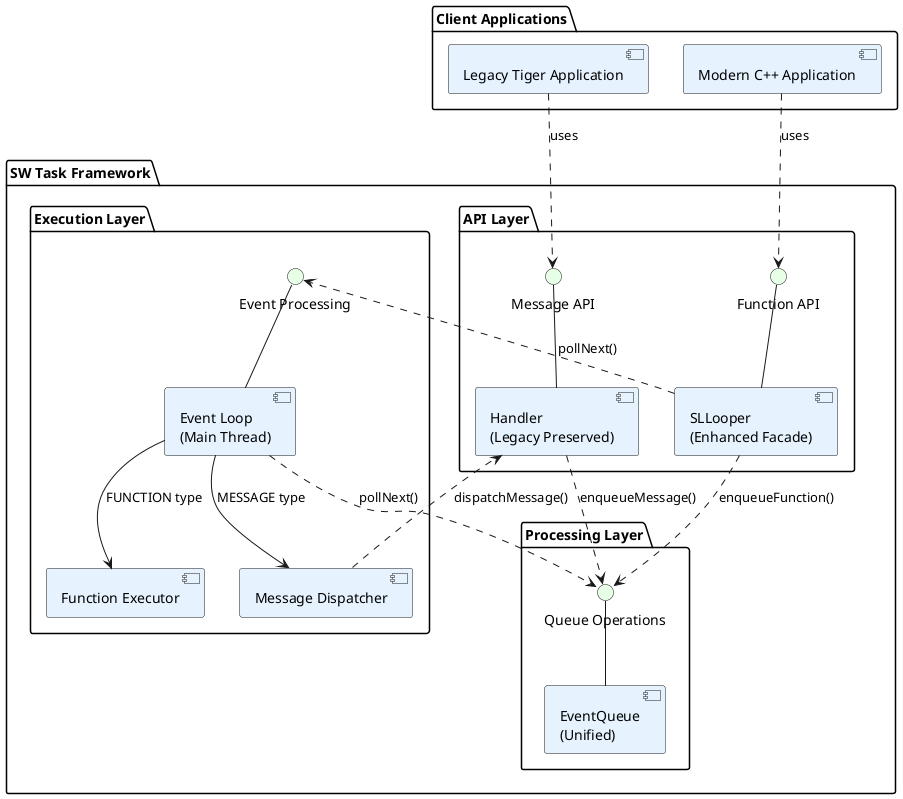 
@startuml
'title "SW Task Framework - Component & Connector View (Backward Compatible Design)"

!define COMPONENT_COLOR #E6F3FF
!define CONNECTOR_COLOR #FFE6E6
!define INTERFACE_COLOR #E6FFE6

package "Client Applications" as ClientApps {
    component [Legacy Tiger Application] as LegacyApp COMPONENT_COLOR
    component [Modern C++ Application] as ModernApp COMPONENT_COLOR
}

package "SW Task Framework" as Framework {
    
    package "API Layer" as APILayer {
        interface "Message API" as MessageAPI INTERFACE_COLOR
        interface "Function API" as FunctionAPI INTERFACE_COLOR
        
        component [Handler\n(Legacy Preserved)] as Handler COMPONENT_COLOR
        component [SLLooper\n(Enhanced Facade)] as SLLooper COMPONENT_COLOR
        
        Handler -up- MessageAPI
        SLLooper -up- FunctionAPI
    }
    
    package "Processing Layer" as ProcessingLayer {
        component [EventQueue\n(Unified)] as EventQueue COMPONENT_COLOR
        
        interface "Queue Operations" as QueueOps INTERFACE_COLOR
        EventQueue -up- QueueOps
    }
    
    package "Execution Layer" as ExecutionLayer {
        component [Event Loop\n(Main Thread)] as EventLoop COMPONENT_COLOR
        component [Message Dispatcher] as MessageDispatcher COMPONENT_COLOR
        component [Function Executor] as FunctionExecutor COMPONENT_COLOR
        
        interface "Event Processing" as EventProc INTERFACE_COLOR
        EventLoop -up- EventProc
    }
}

' Client connections
LegacyApp ..> MessageAPI : uses
ModernApp ..> FunctionAPI : uses

' Internal connections
Handler ..> QueueOps : enqueueMessage()
SLLooper ..> QueueOps : enqueueFunction()

SLLooper ..> EventProc : pollNext()
EventLoop ..> QueueOps : pollNext()

EventLoop --> MessageDispatcher : MESSAGE type
EventLoop --> FunctionExecutor : FUNCTION type

MessageDispatcher ..> Handler : dispatchMessage()


@enduml